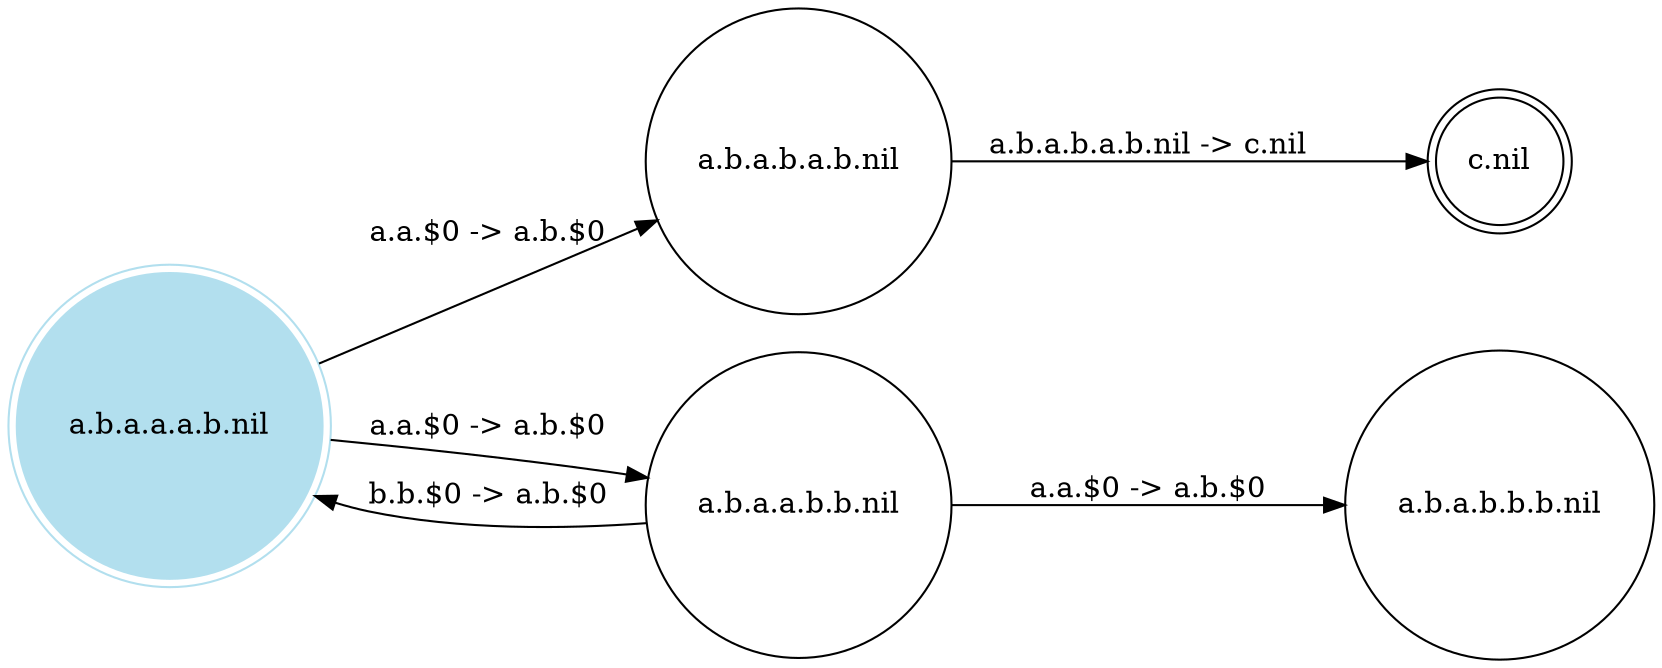 digraph reaction_graph {
   rankdir=LR;
   node [shape = circle];
   N_2755971660358179685 [shape=doublecircle, color=lightblue2, style=filled, label="a.b.a.a.a.b.nil"];
N_2755971660358179685 [ label="a.b.a.a.a.b.nil"];
N_2597189141033326950 [ label="a.b.a.b.a.b.nil"];
   N_2755971660358179685 -> N_2597189141033326950 [ label = "a.a.$0 -> a.b.$0" ];
N_9458159178923919846 [ label="a.b.a.a.b.b.nil"];
   N_2755971660358179685 -> N_9458159178923919846 [ label = "a.a.$0 -> a.b.$0" ];
N_7045355663231681382 [ shape = doublecircle, label="c.nil"];
   N_2597189141033326950 -> N_7045355663231681382 [ label = "a.b.a.b.a.b.nil -> c.nil" ];
N_9299376659599067111 [ label="a.b.a.b.b.b.nil"];
   N_9458159178923919846 -> N_9299376659599067111 [ label = "a.a.$0 -> a.b.$0" ];
N_2755971660358179685 [ label="a.b.a.a.a.b.nil"];
   N_9458159178923919846 -> N_2755971660358179685 [ label = "b.b.$0 -> a.b.$0" ];
}

